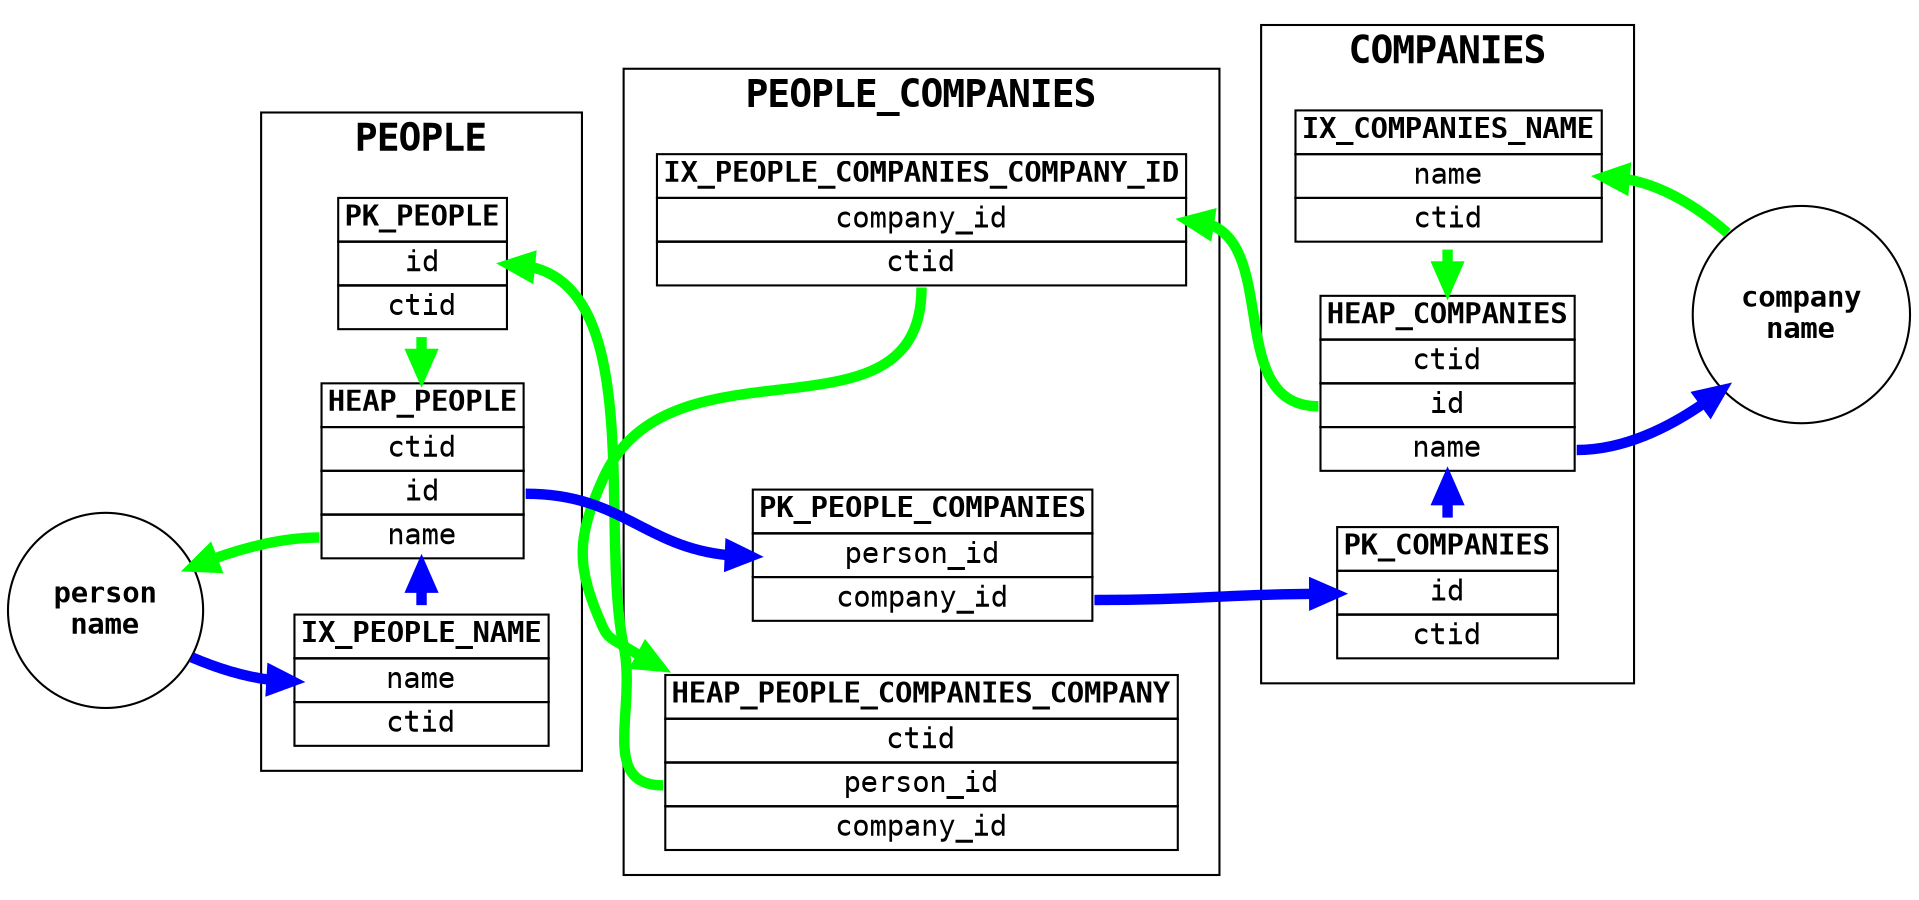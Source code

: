 digraph {
    rankdir=LR
    node [fontname="courier"]
    graph [fontname="courier-bold" fontsize="18"]
    edge [weight=1000 penwidth="5"]

    {
        node [fontname="courier-bold" shape="circle"]
        start_p [label="person\nname"]
        start_c [label="company\nname"]
    }

    subgraph cluster_pc {
        label="PEOPLE_COMPANIES"
        pk_pc [shape="plaintext" label=<<TABLE BORDER="0" CELLBORDER="1" CELLSPACING="0">
            <TR><TD><B>PK_PEOPLE_COMPANIES</B></TD></TR>
            <TR><TD port="l">person_id</TD></TR>
            <TR><TD port="r">company_id</TD></TR>
        </TABLE>>]
        ix_pc [shape="plaintext" label=<<TABLE BORDER="0" CELLBORDER="1" CELLSPACING="0">
            <TR><TD><B>IX_PEOPLE_COMPANIES_COMPANY_ID</B></TD></TR>
            <TR><TD port="l">company_id</TD></TR>
            <TR><TD port="r">ctid</TD></TR>
        </TABLE>>]
        heap_pc [shape="plaintext" label=<<TABLE BORDER="0" CELLBORDER="1" CELLSPACING="0">
            <TR><TD port="t"><B>HEAP_PEOPLE_COMPANIES_COMPANY</B></TD></TR>
            <TR><TD port="l">ctid</TD></TR>
            <TR><TD port="r">person_id</TD></TR>
            <TR><TD port="r">company_id</TD></TR>
        </TABLE>>]
        { rank=same; pk_pc -> ix_pc [minlen="5" style="invis"] }
        { rank=same; heap_pc -> ix_pc:r [minlen="1" dir="back" color="green"] }
    }

    subgraph cluster_companies {
        label="COMPANIES"
        pk_companies [shape="plaintext" label=<<TABLE  BORDER="0" CELLBORDER="1" CELLSPACING="0">
            <TR><TD><B>PK_COMPANIES</B></TD></TR>
            <TR><TD port="l">id</TD></TR>
            <TR><TD port="r">ctid</TD></TR>
        </TABLE>>]
        ix_companies [shape="plaintext" label=<<TABLE  BORDER="0" CELLBORDER="1" CELLSPACING="0">
            <TR><TD><B>IX_COMPANIES_NAME</B></TD></TR>
            <TR><TD port="r">name</TD></TR>
            <TR><TD port="l">ctid</TD></TR>
        </TABLE>>]
        heap_companies [shape="plaintext" label=<<TABLE  BORDER="0" CELLBORDER="1" CELLSPACING="0">
            <TR><TD><B>HEAP_COMPANIES</B></TD></TR>
            <TR><TD port="t">ctid</TD></TR>
            <TR><TD port="l">id</TD></TR>
            <TR><TD port="r">name</TD></TR>
        </TABLE>>]

        { rank=same; pk_companies -> ix_companies [minlen="5" style="invis"] }
        { rank=same; pk_companies -> heap_companies [color="blue"] }
        { rank=same; ix_companies -> heap_companies [color="green" constraint="false"] }
    }

    subgraph cluster_people {
        label="PEOPLE"
        pk_people [shape="plaintext" label=<<TABLE  BORDER="0" CELLBORDER="1" CELLSPACING="0">
            <TR><TD><B>PK_PEOPLE</B></TD></TR>
            <TR><TD port="l">id</TD></TR>
            <TR><TD port="r">ctid</TD></TR>
        </TABLE>>]
        ix_people [shape="plaintext" label=<<TABLE  BORDER="0" CELLBORDER="1" CELLSPACING="0">
            <TR><TD><B>IX_PEOPLE_NAME</B></TD></TR>
            <TR><TD port="r">name</TD></TR>
            <TR><TD port="l">ctid</TD></TR>
        </TABLE>>]
        heap_people [shape="plaintext" label=<<TABLE  BORDER="0" CELLBORDER="1" CELLSPACING="0">
            <TR><TD><B>HEAP_PEOPLE</B></TD></TR>
            <TR><TD port="t">ctid</TD></TR>
            <TR><TD port="l">id</TD></TR>
            <TR><TD port="r">name</TD></TR>
        </TABLE>>]
        { rank=same; ix_people -> pk_people [minlen=5 style="invis"] }
        { rank=same; ix_people -> heap_people [minlen=1 color="blue"] }
        { rank=same; pk_people -> heap_people [minlen=1 color="green" constraint="false"] }
    }

    {
        edge [color="blue"]
        start_p -> ix_people:r
        ix_people:r -> pk_pc:l [style="invis"]
        heap_people:l -> pk_pc:l
        pk_pc:r -> pk_companies:l
        heap_companies:r -> start_c
    }

    {
        edge [dir="back" color="green"]
        ix_companies:r -> start_c
        ix_pc:l -> ix_companies:l [style="invis"]
        ix_pc:l -> heap_companies:l
        pk_people:l -> ix_pc:r  [style="invis"]
        pk_people:l -> heap_pc:r [constraint="false"]
        start_p -> heap_people:r
    }
}